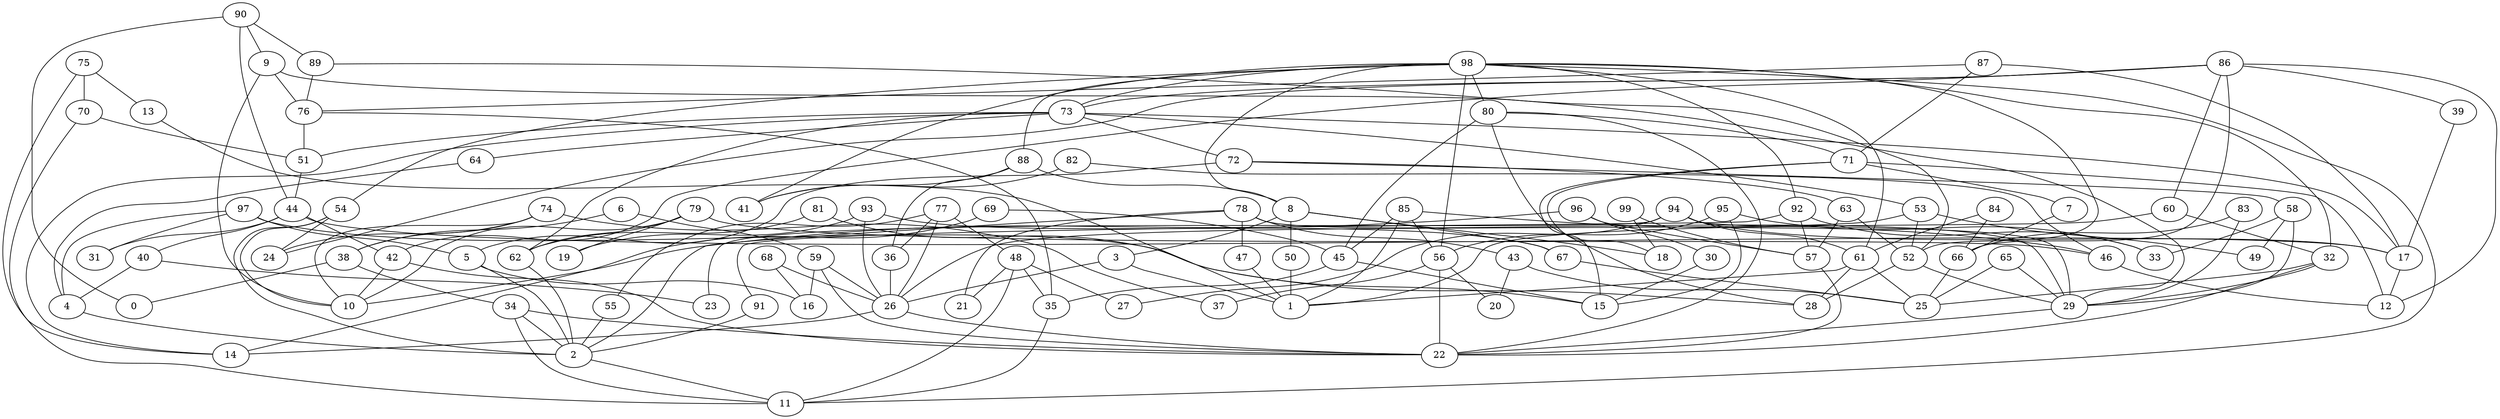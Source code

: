 digraph GG_graph {

subgraph G_graph {
edge [color = black]
"81" -> "15" [dir = none]
"81" -> "62" [dir = none]
"69" -> "14" [dir = none]
"69" -> "45" [dir = none]
"95" -> "15" [dir = none]
"95" -> "56" [dir = none]
"95" -> "33" [dir = none]
"39" -> "17" [dir = none]
"94" -> "23" [dir = none]
"94" -> "29" [dir = none]
"94" -> "61" [dir = none]
"94" -> "17" [dir = none]
"94" -> "27" [dir = none]
"65" -> "29" [dir = none]
"65" -> "25" [dir = none]
"7" -> "66" [dir = none]
"34" -> "22" [dir = none]
"34" -> "11" [dir = none]
"34" -> "2" [dir = none]
"73" -> "17" [dir = none]
"73" -> "14" [dir = none]
"73" -> "72" [dir = none]
"73" -> "62" [dir = none]
"73" -> "64" [dir = none]
"73" -> "51" [dir = none]
"73" -> "53" [dir = none]
"48" -> "27" [dir = none]
"48" -> "35" [dir = none]
"48" -> "21" [dir = none]
"48" -> "11" [dir = none]
"51" -> "44" [dir = none]
"74" -> "38" [dir = none]
"74" -> "37" [dir = none]
"74" -> "24" [dir = none]
"74" -> "10" [dir = none]
"13" -> "1" [dir = none]
"62" -> "2" [dir = none]
"55" -> "2" [dir = none]
"3" -> "26" [dir = none]
"3" -> "1" [dir = none]
"63" -> "52" [dir = none]
"63" -> "57" [dir = none]
"80" -> "71" [dir = none]
"80" -> "45" [dir = none]
"80" -> "22" [dir = none]
"80" -> "28" [dir = none]
"79" -> "46" [dir = none]
"79" -> "62" [dir = none]
"79" -> "19" [dir = none]
"79" -> "10" [dir = none]
"56" -> "20" [dir = none]
"56" -> "37" [dir = none]
"56" -> "22" [dir = none]
"46" -> "12" [dir = none]
"77" -> "26" [dir = none]
"77" -> "48" [dir = none]
"77" -> "55" [dir = none]
"77" -> "36" [dir = none]
"70" -> "11" [dir = none]
"70" -> "51" [dir = none]
"66" -> "25" [dir = none]
"83" -> "29" [dir = none]
"83" -> "66" [dir = none]
"76" -> "35" [dir = none]
"76" -> "51" [dir = none]
"90" -> "89" [dir = none]
"90" -> "9" [dir = none]
"90" -> "44" [dir = none]
"90" -> "0" [dir = none]
"2" -> "11" [dir = none]
"88" -> "36" [dir = none]
"88" -> "8" [dir = none]
"88" -> "41" [dir = none]
"87" -> "17" [dir = none]
"87" -> "76" [dir = none]
"87" -> "71" [dir = none]
"86" -> "66" [dir = none]
"86" -> "73" [dir = none]
"86" -> "42" [dir = none]
"86" -> "12" [dir = none]
"86" -> "60" [dir = none]
"86" -> "39" [dir = none]
"86" -> "24" [dir = none]
"82" -> "46" [dir = none]
"82" -> "41" [dir = none]
"89" -> "52" [dir = none]
"89" -> "76" [dir = none]
"98" -> "88" [dir = none]
"98" -> "52" [dir = none]
"98" -> "73" [dir = none]
"98" -> "11" [dir = none]
"98" -> "41" [dir = none]
"98" -> "80" [dir = none]
"98" -> "61" [dir = none]
"98" -> "54" [dir = none]
"98" -> "56" [dir = none]
"98" -> "32" [dir = none]
"98" -> "8" [dir = none]
"98" -> "92" [dir = none]
"71" -> "12" [dir = none]
"71" -> "7" [dir = none]
"71" -> "15" [dir = none]
"71" -> "18" [dir = none]
"92" -> "33" [dir = none]
"92" -> "57" [dir = none]
"92" -> "91" [dir = none]
"5" -> "16" [dir = none]
"5" -> "2" [dir = none]
"72" -> "58" [dir = none]
"72" -> "63" [dir = none]
"72" -> "5" [dir = none]
"54" -> "24" [dir = none]
"54" -> "2" [dir = none]
"54" -> "10" [dir = none]
"60" -> "1" [dir = none]
"60" -> "32" [dir = none]
"78" -> "43" [dir = none]
"78" -> "47" [dir = none]
"78" -> "29" [dir = none]
"78" -> "2" [dir = none]
"78" -> "21" [dir = none]
"36" -> "26" [dir = none]
"17" -> "12" [dir = none]
"40" -> "4" [dir = none]
"40" -> "23" [dir = none]
"9" -> "76" [dir = none]
"9" -> "10" [dir = none]
"9" -> "29" [dir = none]
"93" -> "19" [dir = none]
"93" -> "26" [dir = none]
"93" -> "67" [dir = none]
"44" -> "31" [dir = none]
"44" -> "17" [dir = none]
"44" -> "40" [dir = none]
"44" -> "42" [dir = none]
"26" -> "22" [dir = none]
"26" -> "14" [dir = none]
"99" -> "57" [dir = none]
"99" -> "18" [dir = none]
"29" -> "22" [dir = none]
"43" -> "25" [dir = none]
"43" -> "20" [dir = none]
"47" -> "1" [dir = none]
"96" -> "10" [dir = none]
"96" -> "57" [dir = none]
"96" -> "30" [dir = none]
"38" -> "0" [dir = none]
"38" -> "34" [dir = none]
"61" -> "28" [dir = none]
"61" -> "25" [dir = none]
"61" -> "1" [dir = none]
"30" -> "15" [dir = none]
"84" -> "66" [dir = none]
"84" -> "61" [dir = none]
"58" -> "49" [dir = none]
"58" -> "29" [dir = none]
"58" -> "33" [dir = none]
"6" -> "38" [dir = none]
"6" -> "59" [dir = none]
"75" -> "13" [dir = none]
"75" -> "70" [dir = none]
"75" -> "14" [dir = none]
"50" -> "1" [dir = none]
"59" -> "22" [dir = none]
"59" -> "26" [dir = none]
"59" -> "16" [dir = none]
"67" -> "25" [dir = none]
"42" -> "10" [dir = none]
"42" -> "22" [dir = none]
"52" -> "28" [dir = none]
"52" -> "29" [dir = none]
"53" -> "26" [dir = none]
"53" -> "49" [dir = none]
"53" -> "52" [dir = none]
"64" -> "4" [dir = none]
"4" -> "2" [dir = none]
"97" -> "5" [dir = none]
"97" -> "28" [dir = none]
"97" -> "31" [dir = none]
"97" -> "4" [dir = none]
"57" -> "22" [dir = none]
"45" -> "35" [dir = none]
"45" -> "15" [dir = none]
"91" -> "2" [dir = none]
"68" -> "16" [dir = none]
"68" -> "26" [dir = none]
"32" -> "25" [dir = none]
"32" -> "29" [dir = none]
"32" -> "22" [dir = none]
"85" -> "1" [dir = none]
"85" -> "56" [dir = none]
"85" -> "45" [dir = none]
"85" -> "46" [dir = none]
"8" -> "18" [dir = none]
"8" -> "3" [dir = none]
"8" -> "67" [dir = none]
"8" -> "50" [dir = none]
"35" -> "11" [dir = none]
}

}
